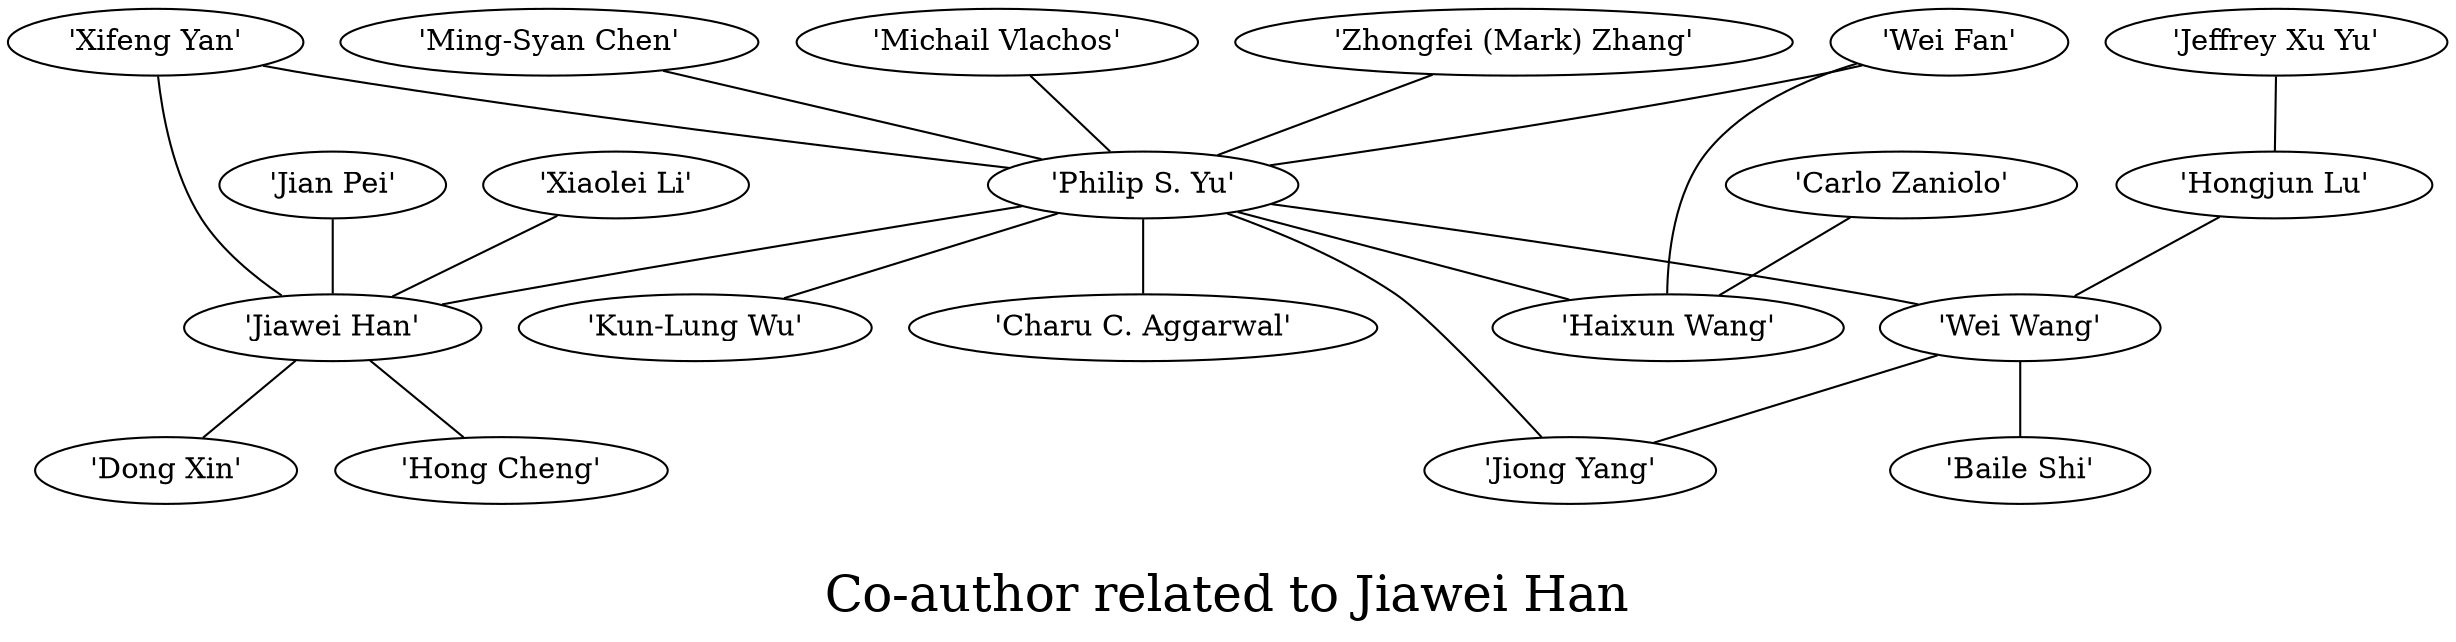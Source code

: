 /*****
Co-author related to Jiawei Han
*****/

graph G {
  graph [splines=true overlap=false]
  node  [shape=ellipse, width=0.3, height=0.3]
  15142 [label="'Philip S. Yu'"];
  2576 [label="'Xifeng Yan'"];
  19495 [label="'Jiawei Han'"];
  2890 [label="'Ming-Syan Chen'"];
  4779 [label="'Jian Pei'"];
  21266 [label="'Haixun Wang'"];
  7511 [label="'Carlo Zaniolo'"];
  9263 [label="'Michail Vlachos'"];
  10170 [label="'Zhongfei (Mark) Zhang'"];
  11618 [label="'Xiaolei Li'"];
  13331 [label="'Wei Fan'"];
  19168 [label="'Wei Wang'"];
  19518 [label="'Kun-Lung Wu'"];
  20359 [label="'Jiong Yang'"];
  28502 [label="'Charu C. Aggarwal'"];
  17730 [label="'Hongjun Lu'"];
  16084 [label="'Jeffrey Xu Yu'"];
  28213 [label="'Baile Shi'"];
  27915 [label="'Dong Xin'"];
  28675 [label="'Hong Cheng'"];
  15142 -- 19168;
  15142 -- 19495;
  15142 -- 19518;
  15142 -- 20359;
  15142 -- 21266;
  15142 -- 28502;
  2576 -- 15142;
  2576 -- 19495;
  19495 -- 27915;
  19495 -- 28675;
  2890 -- 15142;
  4779 -- 19495;
  7511 -- 21266;
  9263 -- 15142;
  10170 -- 15142;
  11618 -- 19495;
  13331 -- 15142;
  13331 -- 21266;
  19168 -- 20359;
  19168 -- 28213;
  17730 -- 19168;
  16084 -- 17730;
  label = "\nCo-author related to Jiawei Han\n";  fontsize=24;
}
